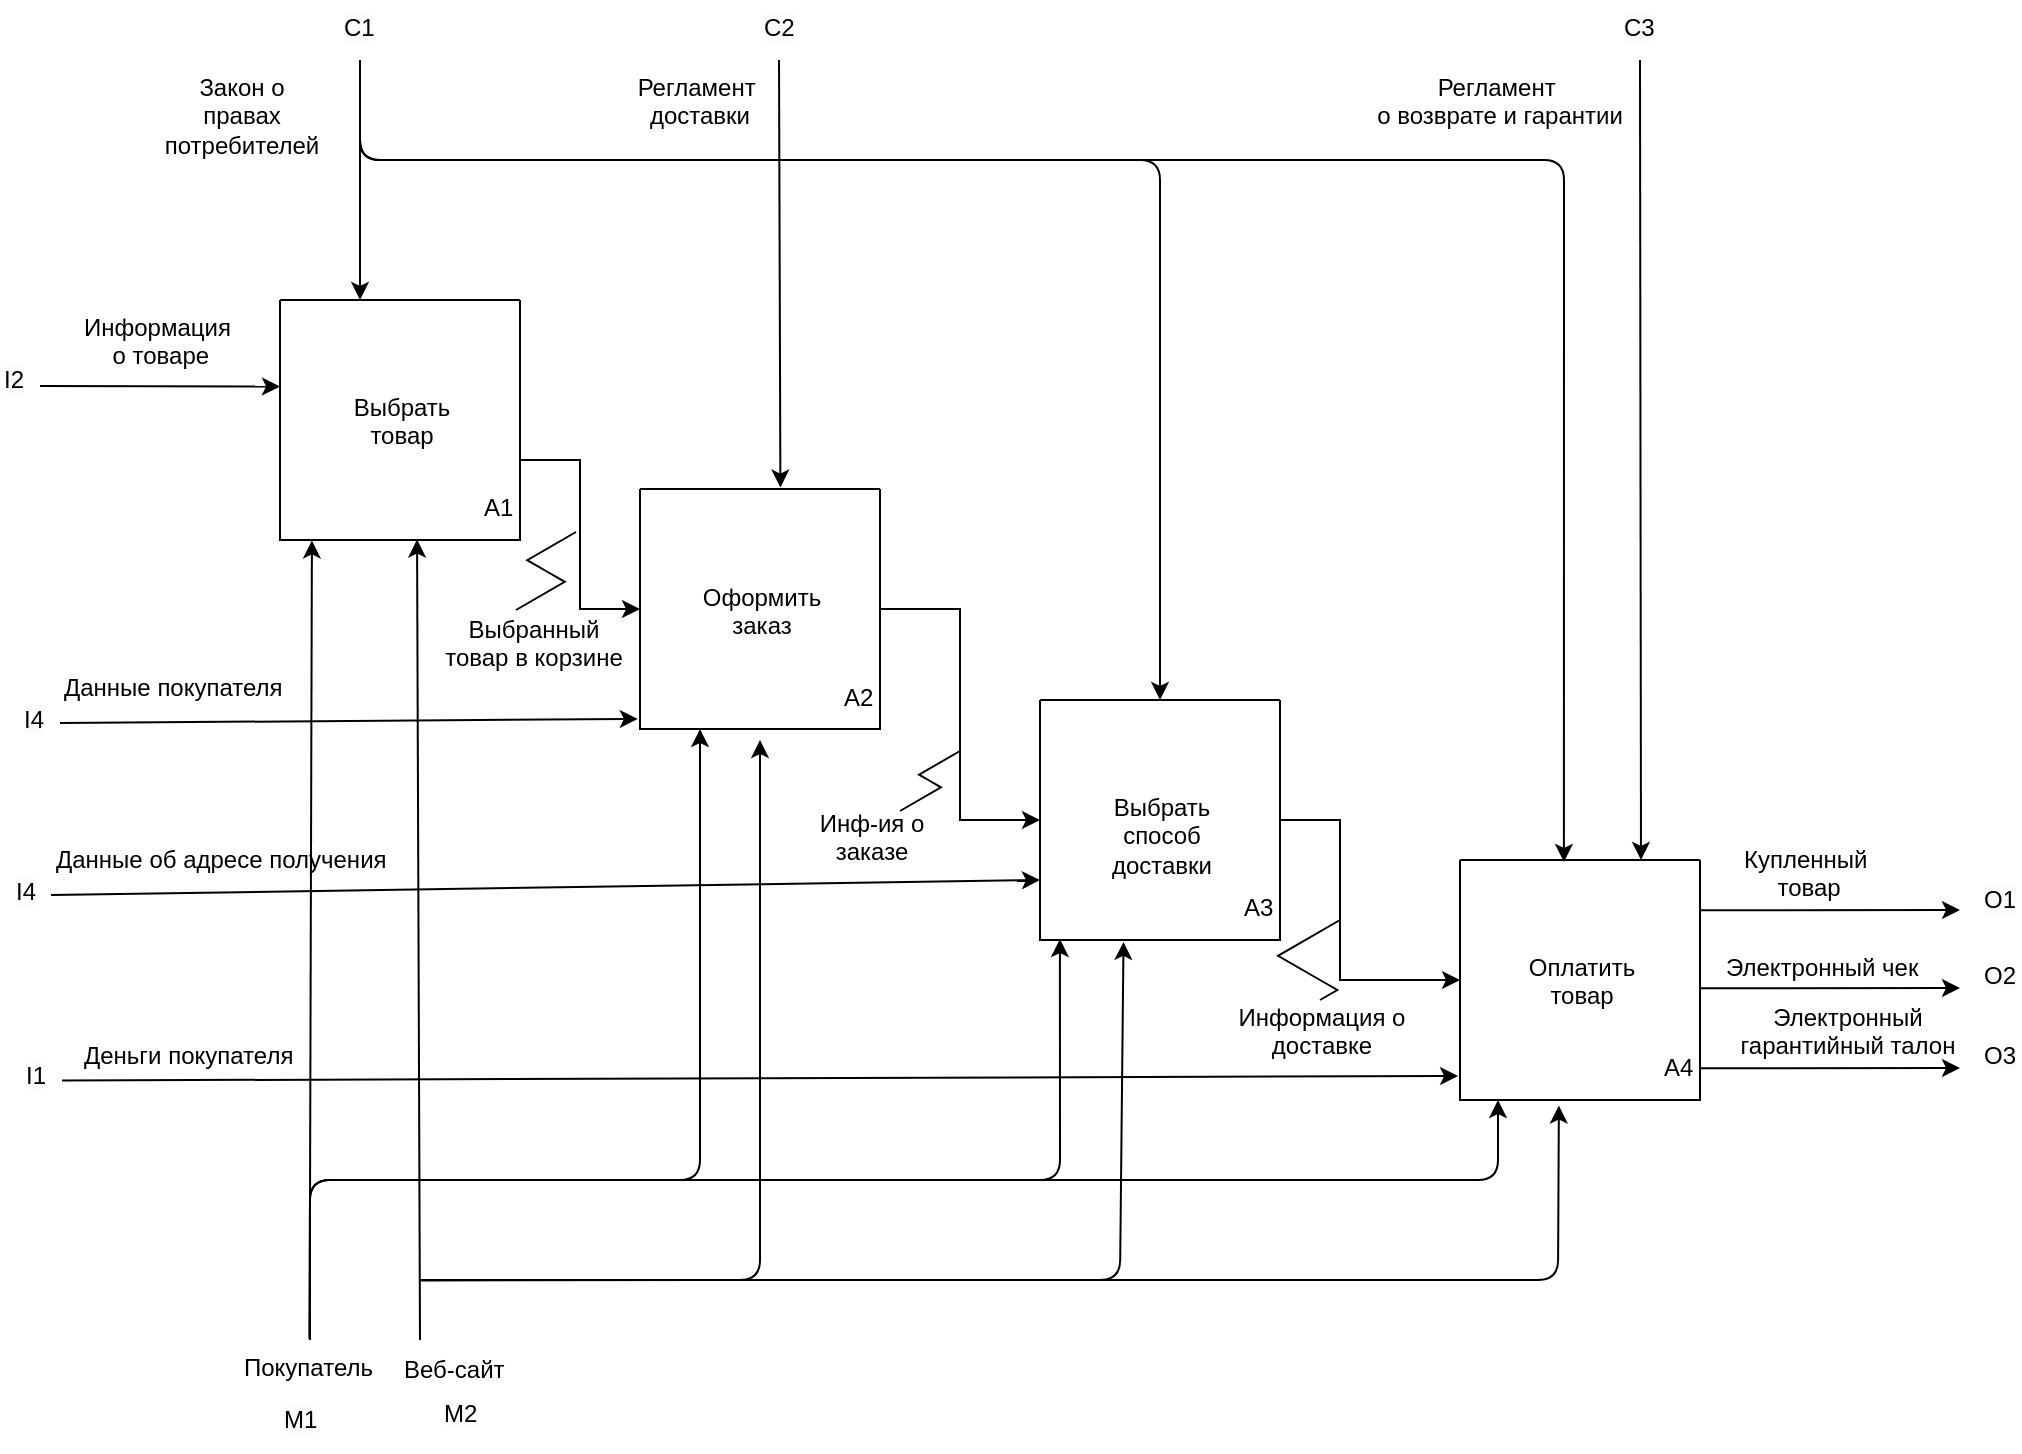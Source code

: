 <mxfile version="23.1.6" type="github">
  <diagram name="Страница — 1" id="Jler92Sf6NgUoxF8YKub">
    <mxGraphModel dx="1588" dy="1061" grid="0" gridSize="10" guides="1" tooltips="1" connect="1" arrows="1" fold="1" page="0" pageScale="1" pageWidth="827" pageHeight="1169" math="0" shadow="0">
      <root>
        <mxCell id="0" />
        <mxCell id="1" parent="0" />
        <mxCell id="cwH7nq8qHNRUDhoMwojD-1" style="edgeStyle=orthogonalEdgeStyle;rounded=0;orthogonalLoop=1;jettySize=auto;html=1;entryX=0;entryY=0.5;entryDx=0;entryDy=0;" parent="1" source="cwH7nq8qHNRUDhoMwojD-4" target="cwH7nq8qHNRUDhoMwojD-9" edge="1">
          <mxGeometry relative="1" as="geometry">
            <Array as="points">
              <mxPoint x="230" y="200" />
              <mxPoint x="230" y="275" />
            </Array>
          </mxGeometry>
        </mxCell>
        <mxCell id="cwH7nq8qHNRUDhoMwojD-4" value="" style="swimlane;startSize=0;" parent="1" vertex="1">
          <mxGeometry x="80" y="120" width="120" height="120" as="geometry" />
        </mxCell>
        <mxCell id="cwH7nq8qHNRUDhoMwojD-5" value="&lt;div style=&quot;text-align: center;&quot;&gt;А1&lt;/div&gt;" style="text;whiteSpace=wrap;html=1;" parent="cwH7nq8qHNRUDhoMwojD-4" vertex="1">
          <mxGeometry x="100" y="90" width="20" height="30" as="geometry" />
        </mxCell>
        <mxCell id="cwH7nq8qHNRUDhoMwojD-6" value="&lt;div style=&quot;text-align: center;&quot;&gt;Выбрать товар&lt;/div&gt;" style="text;whiteSpace=wrap;html=1;" parent="cwH7nq8qHNRUDhoMwojD-4" vertex="1">
          <mxGeometry x="20" y="40" width="80" height="40" as="geometry" />
        </mxCell>
        <mxCell id="cwH7nq8qHNRUDhoMwojD-7" value="" style="endArrow=classic;html=1;rounded=0;" parent="cwH7nq8qHNRUDhoMwojD-4" edge="1">
          <mxGeometry width="50" height="50" relative="1" as="geometry">
            <mxPoint x="40" y="-120" as="sourcePoint" />
            <mxPoint x="40" as="targetPoint" />
          </mxGeometry>
        </mxCell>
        <mxCell id="cwH7nq8qHNRUDhoMwojD-8" style="edgeStyle=orthogonalEdgeStyle;rounded=0;orthogonalLoop=1;jettySize=auto;html=1;exitX=1;exitY=0.5;exitDx=0;exitDy=0;entryX=0;entryY=0.5;entryDx=0;entryDy=0;" parent="1" source="cwH7nq8qHNRUDhoMwojD-9" target="cwH7nq8qHNRUDhoMwojD-18" edge="1">
          <mxGeometry relative="1" as="geometry" />
        </mxCell>
        <mxCell id="cwH7nq8qHNRUDhoMwojD-9" value="" style="swimlane;startSize=0;" parent="1" vertex="1">
          <mxGeometry x="260" y="214.5" width="120" height="120" as="geometry" />
        </mxCell>
        <mxCell id="cwH7nq8qHNRUDhoMwojD-10" value="&lt;div style=&quot;text-align: center;&quot;&gt;А2&lt;/div&gt;" style="text;whiteSpace=wrap;html=1;" parent="cwH7nq8qHNRUDhoMwojD-9" vertex="1">
          <mxGeometry x="100" y="90" width="20" height="30" as="geometry" />
        </mxCell>
        <mxCell id="cwH7nq8qHNRUDhoMwojD-11" value="&lt;div style=&quot;text-align: center;&quot;&gt;Оформить заказ&lt;/div&gt;" style="text;whiteSpace=wrap;html=1;" parent="cwH7nq8qHNRUDhoMwojD-9" vertex="1">
          <mxGeometry x="20" y="40" width="80" height="40" as="geometry" />
        </mxCell>
        <mxCell id="cwH7nq8qHNRUDhoMwojD-12" value="" style="swimlane;startSize=0;" parent="1" vertex="1">
          <mxGeometry x="670" y="400" width="120" height="120" as="geometry" />
        </mxCell>
        <mxCell id="cwH7nq8qHNRUDhoMwojD-13" value="&lt;div style=&quot;text-align: center;&quot;&gt;А4&lt;/div&gt;" style="text;whiteSpace=wrap;html=1;" parent="cwH7nq8qHNRUDhoMwojD-12" vertex="1">
          <mxGeometry x="100" y="90" width="20" height="30" as="geometry" />
        </mxCell>
        <mxCell id="cwH7nq8qHNRUDhoMwojD-14" value="&lt;div style=&quot;text-align: center;&quot;&gt;Оплатить товар&lt;/div&gt;" style="text;whiteSpace=wrap;html=1;" parent="cwH7nq8qHNRUDhoMwojD-12" vertex="1">
          <mxGeometry x="20" y="40" width="80" height="40" as="geometry" />
        </mxCell>
        <mxCell id="cwH7nq8qHNRUDhoMwojD-17" style="edgeStyle=orthogonalEdgeStyle;rounded=0;orthogonalLoop=1;jettySize=auto;html=1;exitX=1;exitY=0.5;exitDx=0;exitDy=0;entryX=0;entryY=0.5;entryDx=0;entryDy=0;" parent="1" source="cwH7nq8qHNRUDhoMwojD-18" target="cwH7nq8qHNRUDhoMwojD-12" edge="1">
          <mxGeometry relative="1" as="geometry">
            <Array as="points">
              <mxPoint x="610" y="380" />
              <mxPoint x="610" y="460" />
            </Array>
          </mxGeometry>
        </mxCell>
        <mxCell id="cwH7nq8qHNRUDhoMwojD-18" value="" style="swimlane;startSize=0;" parent="1" vertex="1">
          <mxGeometry x="460" y="320" width="120" height="120" as="geometry" />
        </mxCell>
        <mxCell id="cwH7nq8qHNRUDhoMwojD-19" value="&lt;div style=&quot;text-align: center;&quot;&gt;А3&lt;/div&gt;" style="text;whiteSpace=wrap;html=1;" parent="cwH7nq8qHNRUDhoMwojD-18" vertex="1">
          <mxGeometry x="100" y="90" width="20" height="30" as="geometry" />
        </mxCell>
        <mxCell id="cwH7nq8qHNRUDhoMwojD-20" value="&lt;div style=&quot;text-align: center;&quot;&gt;Выбрать способ доставки&lt;/div&gt;" style="text;whiteSpace=wrap;html=1;" parent="cwH7nq8qHNRUDhoMwojD-18" vertex="1">
          <mxGeometry x="20" y="40" width="80" height="40" as="geometry" />
        </mxCell>
        <mxCell id="cwH7nq8qHNRUDhoMwojD-21" value="" style="endArrow=classic;html=1;rounded=0;" parent="1" edge="1">
          <mxGeometry width="50" height="50" relative="1" as="geometry">
            <mxPoint x="-40" y="163" as="sourcePoint" />
            <mxPoint x="80.0" y="163.273" as="targetPoint" />
          </mxGeometry>
        </mxCell>
        <mxCell id="cwH7nq8qHNRUDhoMwojD-23" value="&lt;div style=&quot;text-align: center;&quot;&gt;Информация&amp;nbsp;&lt;/div&gt;&lt;div style=&quot;text-align: center;&quot;&gt;о товаре&lt;/div&gt;" style="text;whiteSpace=wrap;html=1;" parent="1" vertex="1">
          <mxGeometry x="-20" y="120" width="80" height="40" as="geometry" />
        </mxCell>
        <mxCell id="cwH7nq8qHNRUDhoMwojD-25" value="&lt;span style=&quot;caret-color: rgb(0, 0, 0); color: rgb(0, 0, 0); font-family: Helvetica; font-style: normal; font-variant-caps: normal; font-weight: 400; letter-spacing: normal; text-align: center; text-indent: 0px; text-transform: none; word-spacing: 0px; -webkit-text-stroke-width: 0px; background-color: rgb(251, 251, 251); text-decoration: none; float: none; display: inline !important;&quot;&gt;&lt;font style=&quot;font-size: 12px;&quot;&gt;I2&lt;/font&gt;&lt;/span&gt;" style="text;whiteSpace=wrap;html=1;" parent="1" vertex="1">
          <mxGeometry x="-60" y="145.5" width="20" height="30" as="geometry" />
        </mxCell>
        <mxCell id="cwH7nq8qHNRUDhoMwojD-27" value="" style="endArrow=classic;html=1;rounded=0;" parent="1" edge="1">
          <mxGeometry width="50" height="50" relative="1" as="geometry">
            <mxPoint x="790" y="425.17" as="sourcePoint" />
            <mxPoint x="920" y="425" as="targetPoint" />
          </mxGeometry>
        </mxCell>
        <mxCell id="cwH7nq8qHNRUDhoMwojD-28" value="" style="endArrow=classic;html=1;rounded=0;" parent="1" edge="1">
          <mxGeometry width="50" height="50" relative="1" as="geometry">
            <mxPoint x="790" y="464.17" as="sourcePoint" />
            <mxPoint x="920" y="464" as="targetPoint" />
          </mxGeometry>
        </mxCell>
        <mxCell id="cwH7nq8qHNRUDhoMwojD-29" value="" style="endArrow=classic;html=1;rounded=0;" parent="1" edge="1">
          <mxGeometry width="50" height="50" relative="1" as="geometry">
            <mxPoint x="790" y="504.17" as="sourcePoint" />
            <mxPoint x="920" y="504" as="targetPoint" />
          </mxGeometry>
        </mxCell>
        <mxCell id="cwH7nq8qHNRUDhoMwojD-30" value="&lt;div style=&quot;text-align: center;&quot;&gt;Купленный&amp;nbsp;&lt;/div&gt;&lt;div style=&quot;text-align: center;&quot;&gt;товар&lt;/div&gt;" style="text;whiteSpace=wrap;html=1;" parent="1" vertex="1">
          <mxGeometry x="810" y="386" width="120" height="20" as="geometry" />
        </mxCell>
        <mxCell id="cwH7nq8qHNRUDhoMwojD-31" value="&lt;div style=&quot;text-align: center;&quot;&gt;Электронный чек&lt;/div&gt;" style="text;whiteSpace=wrap;html=1;" parent="1" vertex="1">
          <mxGeometry x="801" y="440" width="110" height="20" as="geometry" />
        </mxCell>
        <mxCell id="cwH7nq8qHNRUDhoMwojD-32" value="&lt;div style=&quot;text-align: center;&quot;&gt;Электронный гарантийный талон&lt;/div&gt;" style="text;whiteSpace=wrap;html=1;" parent="1" vertex="1">
          <mxGeometry x="796" y="464.75" width="134" height="20" as="geometry" />
        </mxCell>
        <mxCell id="cwH7nq8qHNRUDhoMwojD-33" value="&lt;span style=&quot;caret-color: rgb(0, 0, 0); color: rgb(0, 0, 0); font-family: Helvetica; font-style: normal; font-variant-caps: normal; font-weight: 400; letter-spacing: normal; text-align: center; text-indent: 0px; text-transform: none; word-spacing: 0px; -webkit-text-stroke-width: 0px; background-color: rgb(251, 251, 251); text-decoration: none; float: none; display: inline !important;&quot;&gt;&lt;font style=&quot;font-size: 12px;&quot;&gt;О1&lt;/font&gt;&lt;/span&gt;" style="text;whiteSpace=wrap;html=1;" parent="1" vertex="1">
          <mxGeometry x="930" y="406" width="20" height="30" as="geometry" />
        </mxCell>
        <mxCell id="cwH7nq8qHNRUDhoMwojD-34" value="&lt;span style=&quot;caret-color: rgb(0, 0, 0); color: rgb(0, 0, 0); font-family: Helvetica; font-style: normal; font-variant-caps: normal; font-weight: 400; letter-spacing: normal; text-align: center; text-indent: 0px; text-transform: none; word-spacing: 0px; -webkit-text-stroke-width: 0px; background-color: rgb(251, 251, 251); text-decoration: none; float: none; display: inline !important;&quot;&gt;&lt;font style=&quot;font-size: 12px;&quot;&gt;O2&lt;/font&gt;&lt;/span&gt;" style="text;whiteSpace=wrap;html=1;" parent="1" vertex="1">
          <mxGeometry x="930" y="444" width="20" height="30" as="geometry" />
        </mxCell>
        <mxCell id="cwH7nq8qHNRUDhoMwojD-35" value="&lt;span style=&quot;caret-color: rgb(0, 0, 0); color: rgb(0, 0, 0); font-family: Helvetica; font-style: normal; font-variant-caps: normal; font-weight: 400; letter-spacing: normal; text-align: center; text-indent: 0px; text-transform: none; word-spacing: 0px; -webkit-text-stroke-width: 0px; background-color: rgb(251, 251, 251); text-decoration: none; float: none; display: inline !important;&quot;&gt;&lt;font style=&quot;font-size: 12px;&quot;&gt;O3&lt;/font&gt;&lt;/span&gt;" style="text;whiteSpace=wrap;html=1;" parent="1" vertex="1">
          <mxGeometry x="930" y="484" width="20" height="30" as="geometry" />
        </mxCell>
        <mxCell id="cwH7nq8qHNRUDhoMwojD-36" value="&lt;div style=&quot;text-align: center;&quot;&gt;Выбранный товар в корзине&lt;/div&gt;" style="text;whiteSpace=wrap;html=1;" parent="1" vertex="1">
          <mxGeometry x="160" y="270.5" width="92" height="45" as="geometry" />
        </mxCell>
        <mxCell id="cwH7nq8qHNRUDhoMwojD-39" value="" style="edgeStyle=isometricEdgeStyle;endArrow=none;html=1;rounded=0;exitX=0.5;exitY=0;exitDx=0;exitDy=0;" parent="1" edge="1">
          <mxGeometry width="50" height="100" relative="1" as="geometry">
            <mxPoint x="198" y="275" as="sourcePoint" />
            <mxPoint x="228" y="236" as="targetPoint" />
          </mxGeometry>
        </mxCell>
        <mxCell id="cwH7nq8qHNRUDhoMwojD-40" value="&lt;div style=&quot;text-align: center;&quot;&gt;Инф-ия о заказе&lt;/div&gt;" style="text;whiteSpace=wrap;html=1;" parent="1" vertex="1">
          <mxGeometry x="340" y="367.75" width="70" height="42.25" as="geometry" />
        </mxCell>
        <mxCell id="cwH7nq8qHNRUDhoMwojD-41" value="&lt;div style=&quot;text-align: center;&quot;&gt;Информация о доставке&lt;/div&gt;" style="text;whiteSpace=wrap;html=1;" parent="1" vertex="1">
          <mxGeometry x="550" y="464.75" width="100" height="33.25" as="geometry" />
        </mxCell>
        <mxCell id="cwH7nq8qHNRUDhoMwojD-42" value="" style="edgeStyle=isometricEdgeStyle;endArrow=none;html=1;rounded=0;" parent="1" edge="1">
          <mxGeometry width="50" height="100" relative="1" as="geometry">
            <mxPoint x="600" y="470" as="sourcePoint" />
            <mxPoint x="610" y="430" as="targetPoint" />
            <Array as="points">
              <mxPoint x="600" y="460" />
            </Array>
          </mxGeometry>
        </mxCell>
        <mxCell id="cwH7nq8qHNRUDhoMwojD-43" value="&lt;div style=&quot;text-align: center;&quot;&gt;Закон о правах потребителей&lt;/div&gt;" style="text;whiteSpace=wrap;html=1;" parent="1" vertex="1">
          <mxGeometry x="20" width="80" height="50" as="geometry" />
        </mxCell>
        <mxCell id="cwH7nq8qHNRUDhoMwojD-44" value="&lt;span style=&quot;caret-color: rgb(0, 0, 0); color: rgb(0, 0, 0); font-family: Helvetica; font-style: normal; font-variant-caps: normal; font-weight: 400; letter-spacing: normal; text-align: center; text-indent: 0px; text-transform: none; word-spacing: 0px; -webkit-text-stroke-width: 0px; background-color: rgb(251, 251, 251); text-decoration: none; float: none; display: inline !important;&quot;&gt;&lt;font style=&quot;font-size: 12px;&quot;&gt;С1&lt;/font&gt;&lt;/span&gt;" style="text;whiteSpace=wrap;html=1;" parent="1" vertex="1">
          <mxGeometry x="110" y="-30" width="20" height="30" as="geometry" />
        </mxCell>
        <mxCell id="cwH7nq8qHNRUDhoMwojD-45" value="&lt;span style=&quot;caret-color: rgb(0, 0, 0); color: rgb(0, 0, 0); font-family: Helvetica; font-style: normal; font-variant-caps: normal; font-weight: 400; letter-spacing: normal; text-align: center; text-indent: 0px; text-transform: none; word-spacing: 0px; -webkit-text-stroke-width: 0px; background-color: rgb(251, 251, 251); text-decoration: none; float: none; display: inline !important;&quot;&gt;&lt;font style=&quot;font-size: 12px;&quot;&gt;С2&lt;/font&gt;&lt;/span&gt;" style="text;whiteSpace=wrap;html=1;" parent="1" vertex="1">
          <mxGeometry x="320" y="-30" width="20" height="30" as="geometry" />
        </mxCell>
        <mxCell id="cwH7nq8qHNRUDhoMwojD-46" value="" style="endArrow=classic;html=1;rounded=1;entryX=0.5;entryY=0;entryDx=0;entryDy=0;curved=0;" parent="1" target="cwH7nq8qHNRUDhoMwojD-18" edge="1">
          <mxGeometry width="50" height="50" relative="1" as="geometry">
            <mxPoint x="120" as="sourcePoint" />
            <mxPoint x="170" y="-50" as="targetPoint" />
            <Array as="points">
              <mxPoint x="120" y="50" />
              <mxPoint x="520" y="50" />
            </Array>
          </mxGeometry>
        </mxCell>
        <mxCell id="cwH7nq8qHNRUDhoMwojD-47" value="" style="endArrow=classic;html=1;rounded=1;entryX=0.433;entryY=0.008;entryDx=0;entryDy=0;curved=0;entryPerimeter=0;" parent="1" target="cwH7nq8qHNRUDhoMwojD-12" edge="1">
          <mxGeometry width="50" height="50" relative="1" as="geometry">
            <mxPoint x="120" y="0.5" as="sourcePoint" />
            <mxPoint x="520" y="320.5" as="targetPoint" />
            <Array as="points">
              <mxPoint x="120" y="50" />
              <mxPoint x="420" y="50" />
              <mxPoint x="722" y="50" />
            </Array>
          </mxGeometry>
        </mxCell>
        <mxCell id="cwH7nq8qHNRUDhoMwojD-48" value="" style="endArrow=classic;html=1;rounded=0;entryX=0.585;entryY=-0.006;entryDx=0;entryDy=0;entryPerimeter=0;" parent="1" target="cwH7nq8qHNRUDhoMwojD-9" edge="1">
          <mxGeometry width="50" height="50" relative="1" as="geometry">
            <mxPoint x="329.5" as="sourcePoint" />
            <mxPoint x="329.5" y="120" as="targetPoint" />
          </mxGeometry>
        </mxCell>
        <mxCell id="cwH7nq8qHNRUDhoMwojD-49" value="&lt;div style=&quot;&quot;&gt;Регламент&amp;nbsp;&lt;/div&gt;&lt;div style=&quot;&quot;&gt;доставки&lt;/div&gt;" style="text;whiteSpace=wrap;html=1;align=center;" parent="1" vertex="1">
          <mxGeometry x="250" width="80" height="50" as="geometry" />
        </mxCell>
        <mxCell id="cwH7nq8qHNRUDhoMwojD-50" value="" style="endArrow=classic;html=1;rounded=0;entryX=0.585;entryY=-0.006;entryDx=0;entryDy=0;entryPerimeter=0;" parent="1" edge="1">
          <mxGeometry width="50" height="50" relative="1" as="geometry">
            <mxPoint x="760" as="sourcePoint" />
            <mxPoint x="760.5" y="400" as="targetPoint" />
          </mxGeometry>
        </mxCell>
        <mxCell id="cwH7nq8qHNRUDhoMwojD-51" value="&lt;span style=&quot;caret-color: rgb(0, 0, 0); color: rgb(0, 0, 0); font-family: Helvetica; font-style: normal; font-variant-caps: normal; font-weight: 400; letter-spacing: normal; text-align: center; text-indent: 0px; text-transform: none; word-spacing: 0px; -webkit-text-stroke-width: 0px; background-color: rgb(251, 251, 251); text-decoration: none; float: none; display: inline !important;&quot;&gt;&lt;font style=&quot;font-size: 12px;&quot;&gt;С3&lt;/font&gt;&lt;/span&gt;" style="text;whiteSpace=wrap;html=1;" parent="1" vertex="1">
          <mxGeometry x="750" y="-30" width="20" height="30" as="geometry" />
        </mxCell>
        <mxCell id="cwH7nq8qHNRUDhoMwojD-52" value="&lt;div style=&quot;&quot;&gt;Регламент&amp;nbsp;&lt;br style=&quot;border-color: var(--border-color);&quot;&gt;о возврате и гарантии&lt;br&gt;&lt;/div&gt;" style="text;whiteSpace=wrap;html=1;align=center;" parent="1" vertex="1">
          <mxGeometry x="620" width="140" height="50" as="geometry" />
        </mxCell>
        <mxCell id="cwH7nq8qHNRUDhoMwojD-53" value="" style="endArrow=classic;html=1;rounded=0;entryX=-0.009;entryY=0.958;entryDx=0;entryDy=0;entryPerimeter=0;" parent="1" target="cwH7nq8qHNRUDhoMwojD-9" edge="1">
          <mxGeometry width="50" height="50" relative="1" as="geometry">
            <mxPoint x="-30" y="331.5" as="sourcePoint" />
            <mxPoint x="256.76" y="330" as="targetPoint" />
          </mxGeometry>
        </mxCell>
        <mxCell id="cwH7nq8qHNRUDhoMwojD-54" value="&lt;div style=&quot;text-align: center;&quot;&gt;Данные покупателя&lt;br&gt;&lt;/div&gt;" style="text;whiteSpace=wrap;html=1;" parent="1" vertex="1">
          <mxGeometry x="-30" y="300" width="120" height="30" as="geometry" />
        </mxCell>
        <mxCell id="cwH7nq8qHNRUDhoMwojD-55" value="&lt;span style=&quot;caret-color: rgb(0, 0, 0); color: rgb(0, 0, 0); font-family: Helvetica; font-style: normal; font-variant-caps: normal; font-weight: 400; letter-spacing: normal; text-align: center; text-indent: 0px; text-transform: none; word-spacing: 0px; -webkit-text-stroke-width: 0px; background-color: rgb(251, 251, 251); text-decoration: none; float: none; display: inline !important;&quot;&gt;&lt;font style=&quot;font-size: 12px;&quot;&gt;I4&lt;/font&gt;&lt;/span&gt;" style="text;whiteSpace=wrap;html=1;" parent="1" vertex="1">
          <mxGeometry x="-50" y="315.5" width="20" height="30" as="geometry" />
        </mxCell>
        <mxCell id="cwH7nq8qHNRUDhoMwojD-56" value="" style="endArrow=classic;html=1;rounded=0;entryX=-0.008;entryY=0.9;entryDx=0;entryDy=0;entryPerimeter=0;" parent="1" target="cwH7nq8qHNRUDhoMwojD-12" edge="1">
          <mxGeometry width="50" height="50" relative="1" as="geometry">
            <mxPoint x="-29" y="510.25" as="sourcePoint" />
            <mxPoint x="260" y="507.75" as="targetPoint" />
          </mxGeometry>
        </mxCell>
        <mxCell id="cwH7nq8qHNRUDhoMwojD-57" value="&lt;div style=&quot;text-align: center;&quot;&gt;Деньги покупателя&lt;br&gt;&lt;/div&gt;" style="text;whiteSpace=wrap;html=1;" parent="1" vertex="1">
          <mxGeometry x="-20" y="484" width="120" height="22" as="geometry" />
        </mxCell>
        <mxCell id="cwH7nq8qHNRUDhoMwojD-58" value="&lt;span style=&quot;caret-color: rgb(0, 0, 0); color: rgb(0, 0, 0); font-family: Helvetica; font-style: normal; font-variant-caps: normal; font-weight: 400; letter-spacing: normal; text-align: center; text-indent: 0px; text-transform: none; word-spacing: 0px; -webkit-text-stroke-width: 0px; background-color: rgb(251, 251, 251); text-decoration: none; float: none; display: inline !important;&quot;&gt;&lt;font style=&quot;font-size: 12px;&quot;&gt;I1&lt;/font&gt;&lt;/span&gt;" style="text;whiteSpace=wrap;html=1;" parent="1" vertex="1">
          <mxGeometry x="-49" y="494.25" width="20" height="30" as="geometry" />
        </mxCell>
        <mxCell id="cwH7nq8qHNRUDhoMwojD-59" value="" style="endArrow=classic;html=1;rounded=0;entryX=0.133;entryY=1.002;entryDx=0;entryDy=0;entryPerimeter=0;exitX=0.435;exitY=-0.032;exitDx=0;exitDy=0;exitPerimeter=0;" parent="1" source="cwH7nq8qHNRUDhoMwojD-63" target="cwH7nq8qHNRUDhoMwojD-4" edge="1">
          <mxGeometry width="50" height="50" relative="1" as="geometry">
            <mxPoint x="90" y="630" as="sourcePoint" />
            <mxPoint x="170" y="590" as="targetPoint" />
          </mxGeometry>
        </mxCell>
        <mxCell id="cwH7nq8qHNRUDhoMwojD-60" value="" style="endArrow=classic;html=1;rounded=1;entryX=0.083;entryY=0.996;entryDx=0;entryDy=0;entryPerimeter=0;curved=0;exitX=0.435;exitY=-0.022;exitDx=0;exitDy=0;exitPerimeter=0;" parent="1" source="cwH7nq8qHNRUDhoMwojD-63" target="cwH7nq8qHNRUDhoMwojD-18" edge="1">
          <mxGeometry width="50" height="50" relative="1" as="geometry">
            <mxPoint x="120" y="640" as="sourcePoint" />
            <mxPoint x="170" y="590" as="targetPoint" />
            <Array as="points">
              <mxPoint x="95" y="560" />
              <mxPoint x="470" y="560" />
            </Array>
          </mxGeometry>
        </mxCell>
        <mxCell id="cwH7nq8qHNRUDhoMwojD-61" value="" style="endArrow=classic;html=1;rounded=0;entryX=0.571;entryY=0.998;entryDx=0;entryDy=0;entryPerimeter=0;" parent="1" target="cwH7nq8qHNRUDhoMwojD-4" edge="1">
          <mxGeometry width="50" height="50" relative="1" as="geometry">
            <mxPoint x="150" y="640" as="sourcePoint" />
            <mxPoint x="160.0" y="240" as="targetPoint" />
          </mxGeometry>
        </mxCell>
        <mxCell id="cwH7nq8qHNRUDhoMwojD-62" value="" style="endArrow=classic;html=1;rounded=1;entryX=0.412;entryY=1.023;entryDx=0;entryDy=0;entryPerimeter=0;curved=0;" parent="1" target="cwH7nq8qHNRUDhoMwojD-12" edge="1">
          <mxGeometry width="50" height="50" relative="1" as="geometry">
            <mxPoint x="150" y="610" as="sourcePoint" />
            <mxPoint x="490" y="440" as="targetPoint" />
            <Array as="points">
              <mxPoint x="490" y="610" />
              <mxPoint x="719" y="610" />
            </Array>
          </mxGeometry>
        </mxCell>
        <mxCell id="cwH7nq8qHNRUDhoMwojD-63" value="&lt;div style=&quot;text-align: center;&quot;&gt;Покупатель&lt;br&gt;&lt;/div&gt;" style="text;whiteSpace=wrap;html=1;" parent="1" vertex="1">
          <mxGeometry x="60" y="640" width="80" height="22" as="geometry" />
        </mxCell>
        <mxCell id="cwH7nq8qHNRUDhoMwojD-64" value="&lt;div style=&quot;text-align: center;&quot;&gt;Веб-сайт&lt;br&gt;&lt;/div&gt;" style="text;whiteSpace=wrap;html=1;" parent="1" vertex="1">
          <mxGeometry x="140" y="641" width="60" height="22" as="geometry" />
        </mxCell>
        <mxCell id="cwH7nq8qHNRUDhoMwojD-66" value="&lt;span style=&quot;caret-color: rgb(0, 0, 0); color: rgb(0, 0, 0); font-family: Helvetica; font-style: normal; font-variant-caps: normal; font-weight: 400; letter-spacing: normal; text-align: center; text-indent: 0px; text-transform: none; word-spacing: 0px; -webkit-text-stroke-width: 0px; background-color: rgb(251, 251, 251); text-decoration: none; float: none; display: inline !important;&quot;&gt;&lt;font style=&quot;font-size: 12px;&quot;&gt;M1&lt;/font&gt;&lt;/span&gt;" style="text;whiteSpace=wrap;html=1;" parent="1" vertex="1">
          <mxGeometry x="80" y="666" width="20" height="30" as="geometry" />
        </mxCell>
        <mxCell id="cwH7nq8qHNRUDhoMwojD-67" value="&lt;span style=&quot;caret-color: rgb(0, 0, 0); color: rgb(0, 0, 0); font-family: Helvetica; font-style: normal; font-variant-caps: normal; font-weight: 400; letter-spacing: normal; text-align: center; text-indent: 0px; text-transform: none; word-spacing: 0px; -webkit-text-stroke-width: 0px; background-color: rgb(251, 251, 251); text-decoration: none; float: none; display: inline !important;&quot;&gt;&lt;font style=&quot;font-size: 12px;&quot;&gt;M2&lt;/font&gt;&lt;/span&gt;" style="text;whiteSpace=wrap;html=1;" parent="1" vertex="1">
          <mxGeometry x="160" y="663" width="20" height="30" as="geometry" />
        </mxCell>
        <mxCell id="cwH7nq8qHNRUDhoMwojD-69" value="" style="edgeStyle=isometricEdgeStyle;endArrow=none;html=1;rounded=0;exitX=0.5;exitY=0;exitDx=0;exitDy=0;" parent="1" edge="1">
          <mxGeometry width="50" height="100" relative="1" as="geometry">
            <mxPoint x="390" y="375.5" as="sourcePoint" />
            <mxPoint x="420" y="345.5" as="targetPoint" />
          </mxGeometry>
        </mxCell>
        <mxCell id="cwH7nq8qHNRUDhoMwojD-70" value="" style="endArrow=classic;html=1;rounded=1;entryX=0.412;entryY=1.023;entryDx=0;entryDy=0;entryPerimeter=0;curved=0;" parent="1" edge="1">
          <mxGeometry width="50" height="50" relative="1" as="geometry">
            <mxPoint x="110" y="560" as="sourcePoint" />
            <mxPoint x="689" y="520" as="targetPoint" />
            <Array as="points">
              <mxPoint x="689" y="560" />
            </Array>
          </mxGeometry>
        </mxCell>
        <mxCell id="cwH7nq8qHNRUDhoMwojD-71" value="" style="endArrow=classic;html=1;rounded=1;curved=0;" parent="1" edge="1">
          <mxGeometry width="50" height="50" relative="1" as="geometry">
            <mxPoint x="150" y="610.25" as="sourcePoint" />
            <mxPoint x="320" y="340" as="targetPoint" />
            <Array as="points">
              <mxPoint x="300" y="610" />
              <mxPoint x="280" y="610" />
              <mxPoint x="320" y="610" />
            </Array>
          </mxGeometry>
        </mxCell>
        <mxCell id="cwH7nq8qHNRUDhoMwojD-72" value="" style="endArrow=classic;html=1;rounded=1;entryX=0.25;entryY=1;entryDx=0;entryDy=0;curved=0;exitX=0.435;exitY=-0.022;exitDx=0;exitDy=0;exitPerimeter=0;" parent="1" target="cwH7nq8qHNRUDhoMwojD-9" edge="1">
          <mxGeometry width="50" height="50" relative="1" as="geometry">
            <mxPoint x="95" y="640" as="sourcePoint" />
            <mxPoint x="470" y="440" as="targetPoint" />
            <Array as="points">
              <mxPoint x="95" y="560" />
              <mxPoint x="290" y="560" />
            </Array>
          </mxGeometry>
        </mxCell>
        <mxCell id="cwH7nq8qHNRUDhoMwojD-74" value="" style="endArrow=classic;html=1;rounded=1;curved=0;entryX=0.348;entryY=1.008;entryDx=0;entryDy=0;entryPerimeter=0;" parent="1" target="cwH7nq8qHNRUDhoMwojD-18" edge="1">
          <mxGeometry width="50" height="50" relative="1" as="geometry">
            <mxPoint x="170" y="610" as="sourcePoint" />
            <mxPoint x="520" y="440" as="targetPoint" />
            <Array as="points">
              <mxPoint x="500" y="610" />
            </Array>
          </mxGeometry>
        </mxCell>
        <mxCell id="Y0prcmTENNmvz4b--yGm-6" value="" style="endArrow=classic;html=1;rounded=0;entryX=0;entryY=0.75;entryDx=0;entryDy=0;" edge="1" parent="1" target="cwH7nq8qHNRUDhoMwojD-18">
          <mxGeometry width="50" height="50" relative="1" as="geometry">
            <mxPoint x="-34.5" y="417.5" as="sourcePoint" />
            <mxPoint x="254.5" y="415" as="targetPoint" />
          </mxGeometry>
        </mxCell>
        <mxCell id="Y0prcmTENNmvz4b--yGm-7" value="&lt;div style=&quot;text-align: center;&quot;&gt;Данные об адресе получения&lt;br&gt;&lt;/div&gt;" style="text;whiteSpace=wrap;html=1;" vertex="1" parent="1">
          <mxGeometry x="-34.5" y="386" width="194.5" height="30" as="geometry" />
        </mxCell>
        <mxCell id="Y0prcmTENNmvz4b--yGm-8" value="&lt;span style=&quot;caret-color: rgb(0, 0, 0); color: rgb(0, 0, 0); font-family: Helvetica; font-style: normal; font-variant-caps: normal; font-weight: 400; letter-spacing: normal; text-align: center; text-indent: 0px; text-transform: none; word-spacing: 0px; -webkit-text-stroke-width: 0px; background-color: rgb(251, 251, 251); text-decoration: none; float: none; display: inline !important;&quot;&gt;&lt;font style=&quot;font-size: 12px;&quot;&gt;I4&lt;/font&gt;&lt;/span&gt;" style="text;whiteSpace=wrap;html=1;" vertex="1" parent="1">
          <mxGeometry x="-54.5" y="401.5" width="20" height="30" as="geometry" />
        </mxCell>
      </root>
    </mxGraphModel>
  </diagram>
</mxfile>
